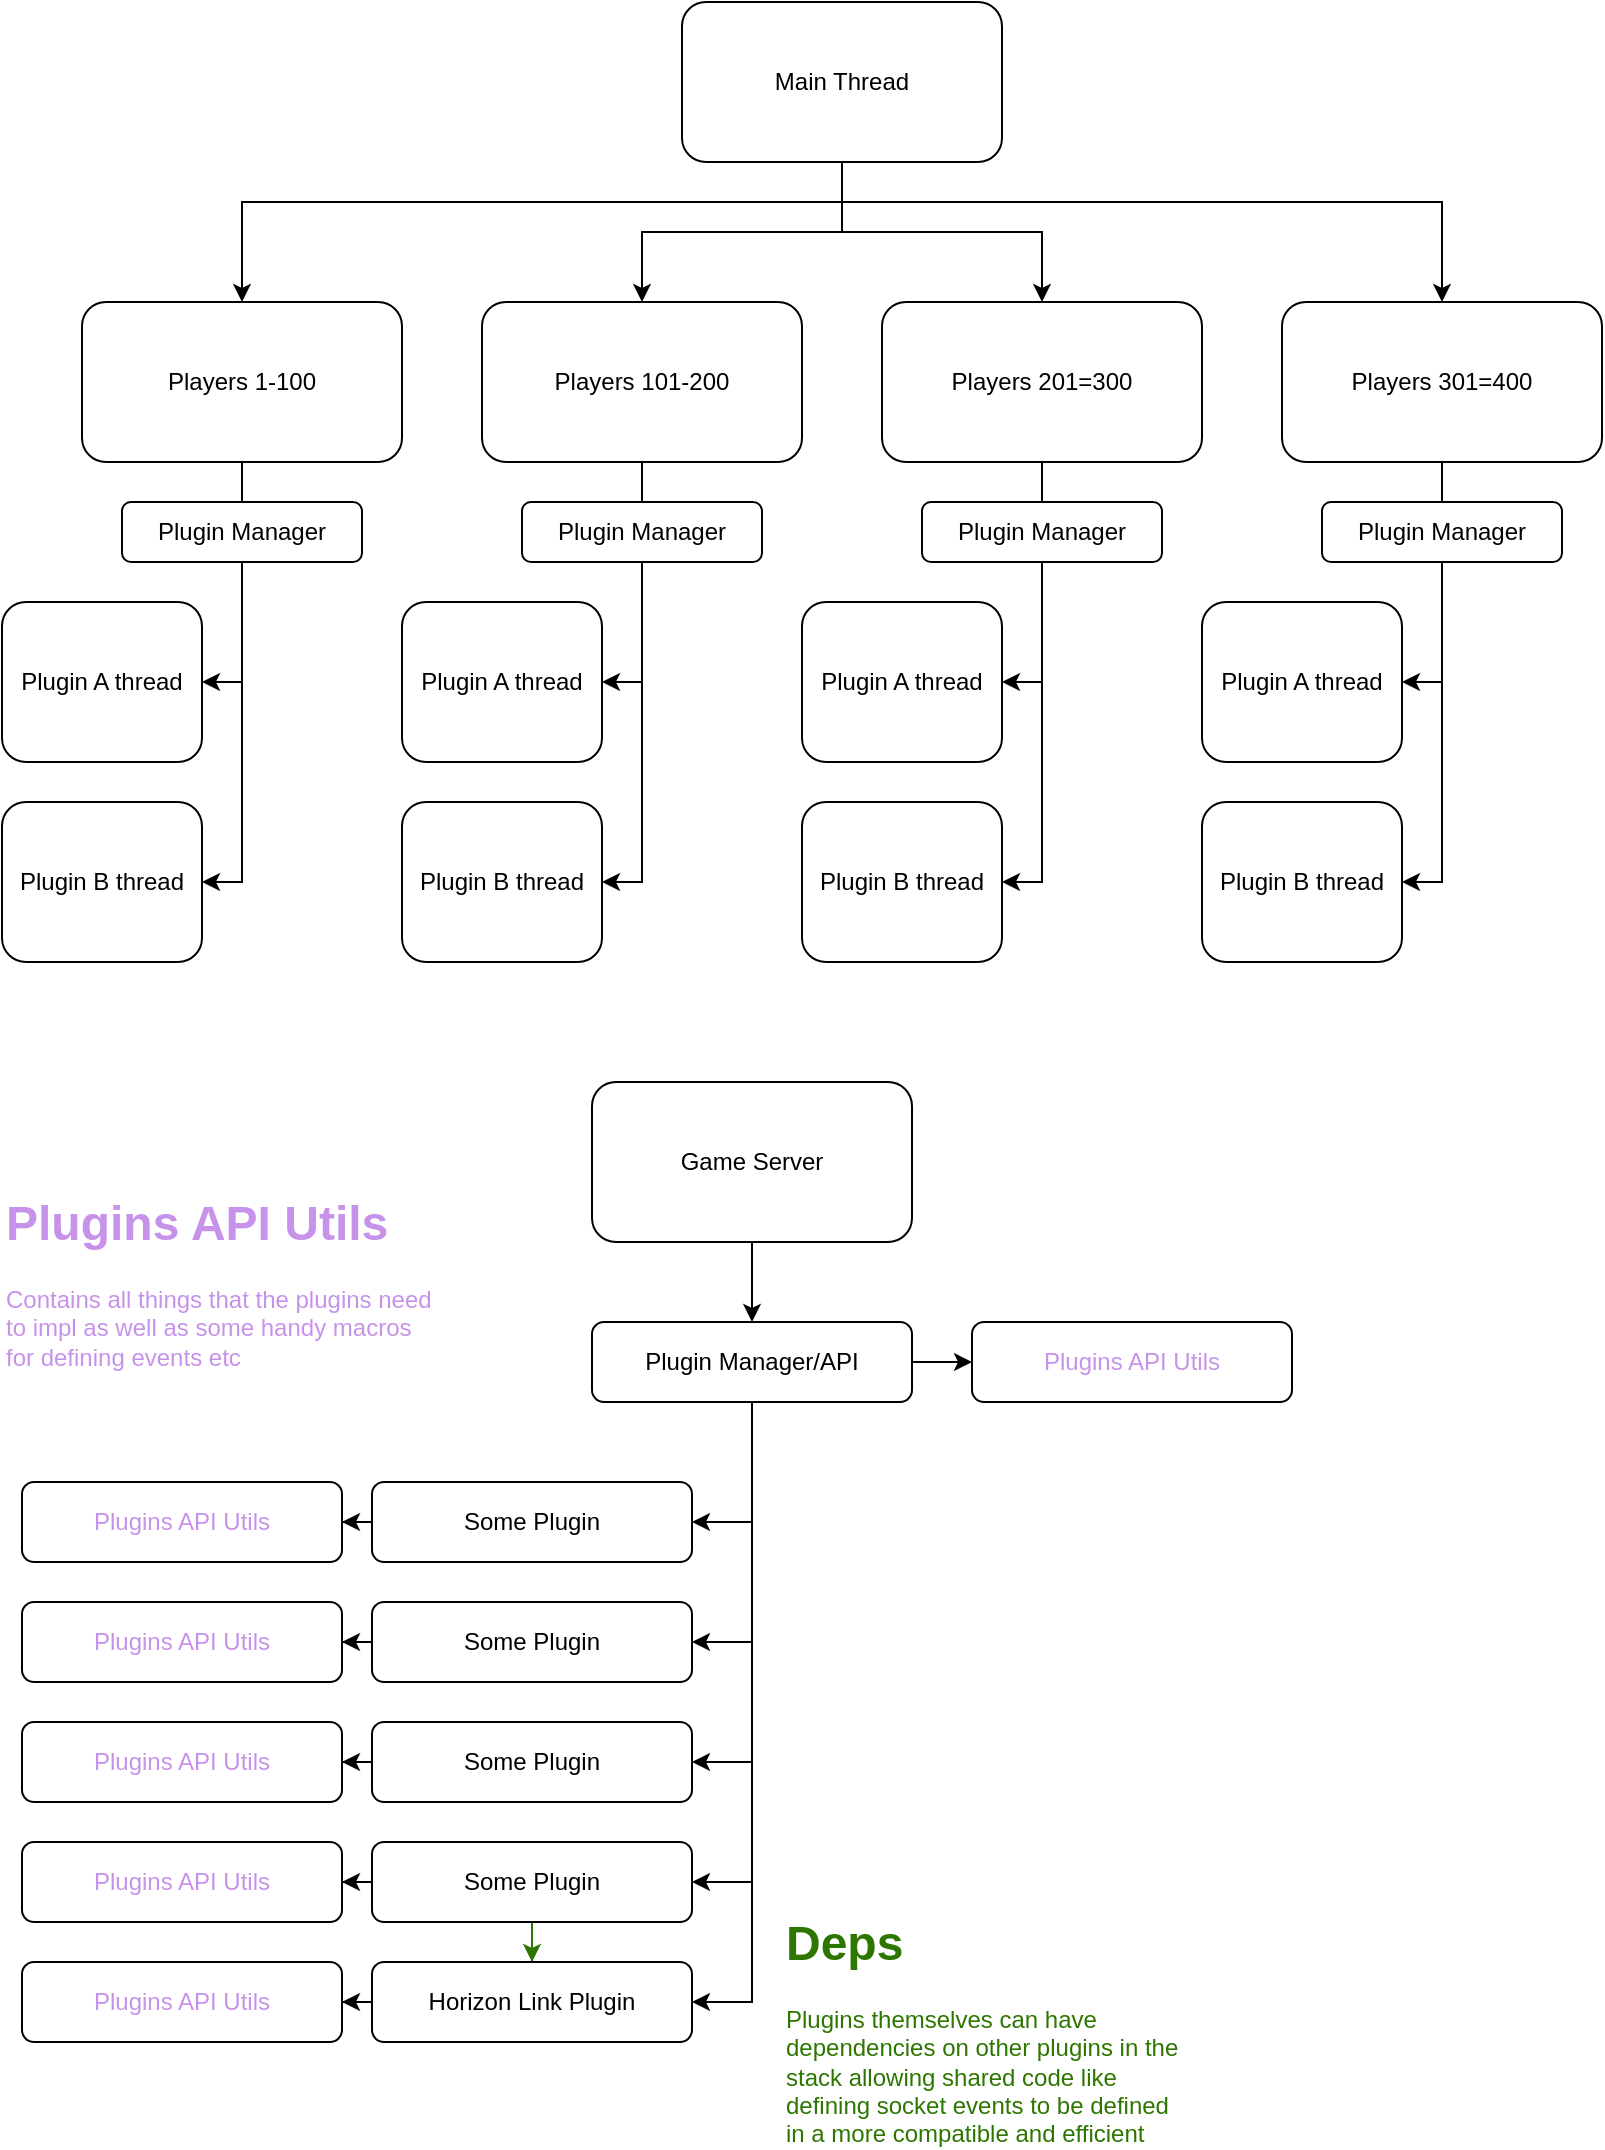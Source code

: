 <mxfile>
    <diagram id="GiDzvoWhJBFCQ1LhIcii" name="Page-2">
        <mxGraphModel dx="1105" dy="895" grid="1" gridSize="10" guides="1" tooltips="1" connect="1" arrows="1" fold="1" page="1" pageScale="1" pageWidth="850" pageHeight="1100" math="0" shadow="0">
            <root>
                <mxCell id="0"/>
                <mxCell id="1" parent="0"/>
                <mxCell id="WzFR7kgAyY6lNNJ_XTT2-12" value="" style="edgeStyle=orthogonalEdgeStyle;rounded=0;orthogonalLoop=1;jettySize=auto;html=1;entryX=1;entryY=0.5;entryDx=0;entryDy=0;" parent="1" source="WzFR7kgAyY6lNNJ_XTT2-1" target="WzFR7kgAyY6lNNJ_XTT2-11" edge="1">
                    <mxGeometry relative="1" as="geometry">
                        <Array as="points">
                            <mxPoint x="145" y="360"/>
                        </Array>
                    </mxGeometry>
                </mxCell>
                <mxCell id="WzFR7kgAyY6lNNJ_XTT2-1" value="Players 1-100" style="rounded=1;whiteSpace=wrap;html=1;" parent="1" vertex="1">
                    <mxGeometry x="65" y="170" width="160" height="80" as="geometry"/>
                </mxCell>
                <mxCell id="WzFR7kgAyY6lNNJ_XTT2-2" value="Players 101-200" style="rounded=1;whiteSpace=wrap;html=1;" parent="1" vertex="1">
                    <mxGeometry x="265" y="170" width="160" height="80" as="geometry"/>
                </mxCell>
                <mxCell id="WzFR7kgAyY6lNNJ_XTT2-3" value="Players 201=300" style="rounded=1;whiteSpace=wrap;html=1;" parent="1" vertex="1">
                    <mxGeometry x="465" y="170" width="160" height="80" as="geometry"/>
                </mxCell>
                <mxCell id="WzFR7kgAyY6lNNJ_XTT2-4" value="Players 301=400" style="rounded=1;whiteSpace=wrap;html=1;" parent="1" vertex="1">
                    <mxGeometry x="665" y="170" width="160" height="80" as="geometry"/>
                </mxCell>
                <mxCell id="WzFR7kgAyY6lNNJ_XTT2-6" style="edgeStyle=orthogonalEdgeStyle;rounded=0;orthogonalLoop=1;jettySize=auto;html=1;" parent="1" source="WzFR7kgAyY6lNNJ_XTT2-5" target="WzFR7kgAyY6lNNJ_XTT2-2" edge="1">
                    <mxGeometry relative="1" as="geometry"/>
                </mxCell>
                <mxCell id="WzFR7kgAyY6lNNJ_XTT2-7" style="edgeStyle=orthogonalEdgeStyle;rounded=0;orthogonalLoop=1;jettySize=auto;html=1;" parent="1" source="WzFR7kgAyY6lNNJ_XTT2-5" target="WzFR7kgAyY6lNNJ_XTT2-3" edge="1">
                    <mxGeometry relative="1" as="geometry"/>
                </mxCell>
                <mxCell id="WzFR7kgAyY6lNNJ_XTT2-8" style="edgeStyle=orthogonalEdgeStyle;rounded=0;orthogonalLoop=1;jettySize=auto;html=1;entryX=0.5;entryY=0;entryDx=0;entryDy=0;" parent="1" source="WzFR7kgAyY6lNNJ_XTT2-5" target="WzFR7kgAyY6lNNJ_XTT2-4" edge="1">
                    <mxGeometry relative="1" as="geometry">
                        <Array as="points">
                            <mxPoint x="445" y="120"/>
                            <mxPoint x="745" y="120"/>
                        </Array>
                    </mxGeometry>
                </mxCell>
                <mxCell id="WzFR7kgAyY6lNNJ_XTT2-9" style="edgeStyle=orthogonalEdgeStyle;rounded=0;orthogonalLoop=1;jettySize=auto;html=1;entryX=0.5;entryY=0;entryDx=0;entryDy=0;" parent="1" source="WzFR7kgAyY6lNNJ_XTT2-5" target="WzFR7kgAyY6lNNJ_XTT2-1" edge="1">
                    <mxGeometry relative="1" as="geometry">
                        <Array as="points">
                            <mxPoint x="445" y="120"/>
                            <mxPoint x="145" y="120"/>
                        </Array>
                    </mxGeometry>
                </mxCell>
                <mxCell id="WzFR7kgAyY6lNNJ_XTT2-5" value="Main Thread" style="rounded=1;whiteSpace=wrap;html=1;" parent="1" vertex="1">
                    <mxGeometry x="365" y="20" width="160" height="80" as="geometry"/>
                </mxCell>
                <mxCell id="WzFR7kgAyY6lNNJ_XTT2-11" value="Plugin A thread" style="rounded=1;whiteSpace=wrap;html=1;" parent="1" vertex="1">
                    <mxGeometry x="25" y="320" width="100" height="80" as="geometry"/>
                </mxCell>
                <mxCell id="WzFR7kgAyY6lNNJ_XTT2-13" value="Plugin B thread" style="rounded=1;whiteSpace=wrap;html=1;" parent="1" vertex="1">
                    <mxGeometry x="25" y="420" width="100" height="80" as="geometry"/>
                </mxCell>
                <mxCell id="WzFR7kgAyY6lNNJ_XTT2-14" value="" style="edgeStyle=orthogonalEdgeStyle;rounded=0;orthogonalLoop=1;jettySize=auto;html=1;entryX=1;entryY=0.5;entryDx=0;entryDy=0;exitX=0.5;exitY=1;exitDx=0;exitDy=0;" parent="1" source="WzFR7kgAyY6lNNJ_XTT2-1" target="WzFR7kgAyY6lNNJ_XTT2-13" edge="1">
                    <mxGeometry relative="1" as="geometry">
                        <mxPoint x="155" y="260" as="sourcePoint"/>
                        <mxPoint x="105" y="370" as="targetPoint"/>
                        <Array as="points">
                            <mxPoint x="145" y="460"/>
                        </Array>
                    </mxGeometry>
                </mxCell>
                <mxCell id="WzFR7kgAyY6lNNJ_XTT2-16" value="" style="edgeStyle=orthogonalEdgeStyle;rounded=0;orthogonalLoop=1;jettySize=auto;html=1;entryX=1;entryY=0.5;entryDx=0;entryDy=0;" parent="1" target="WzFR7kgAyY6lNNJ_XTT2-17" edge="1">
                    <mxGeometry relative="1" as="geometry">
                        <mxPoint x="345" y="250" as="sourcePoint"/>
                        <Array as="points">
                            <mxPoint x="345" y="360"/>
                        </Array>
                    </mxGeometry>
                </mxCell>
                <mxCell id="WzFR7kgAyY6lNNJ_XTT2-17" value="Plugin A thread" style="rounded=1;whiteSpace=wrap;html=1;" parent="1" vertex="1">
                    <mxGeometry x="225" y="320" width="100" height="80" as="geometry"/>
                </mxCell>
                <mxCell id="WzFR7kgAyY6lNNJ_XTT2-18" value="Plugin B thread" style="rounded=1;whiteSpace=wrap;html=1;" parent="1" vertex="1">
                    <mxGeometry x="225" y="420" width="100" height="80" as="geometry"/>
                </mxCell>
                <mxCell id="WzFR7kgAyY6lNNJ_XTT2-19" value="" style="edgeStyle=orthogonalEdgeStyle;rounded=0;orthogonalLoop=1;jettySize=auto;html=1;entryX=1;entryY=0.5;entryDx=0;entryDy=0;exitX=0.5;exitY=1;exitDx=0;exitDy=0;" parent="1" target="WzFR7kgAyY6lNNJ_XTT2-18" edge="1">
                    <mxGeometry relative="1" as="geometry">
                        <mxPoint x="345" y="250" as="sourcePoint"/>
                        <mxPoint x="305" y="370" as="targetPoint"/>
                        <Array as="points">
                            <mxPoint x="345" y="460"/>
                        </Array>
                    </mxGeometry>
                </mxCell>
                <mxCell id="WzFR7kgAyY6lNNJ_XTT2-20" value="" style="edgeStyle=orthogonalEdgeStyle;rounded=0;orthogonalLoop=1;jettySize=auto;html=1;entryX=1;entryY=0.5;entryDx=0;entryDy=0;" parent="1" target="WzFR7kgAyY6lNNJ_XTT2-21" edge="1">
                    <mxGeometry relative="1" as="geometry">
                        <mxPoint x="545" y="250" as="sourcePoint"/>
                        <Array as="points">
                            <mxPoint x="545" y="360"/>
                        </Array>
                    </mxGeometry>
                </mxCell>
                <mxCell id="WzFR7kgAyY6lNNJ_XTT2-21" value="Plugin A thread" style="rounded=1;whiteSpace=wrap;html=1;" parent="1" vertex="1">
                    <mxGeometry x="425" y="320" width="100" height="80" as="geometry"/>
                </mxCell>
                <mxCell id="WzFR7kgAyY6lNNJ_XTT2-22" value="Plugin B thread" style="rounded=1;whiteSpace=wrap;html=1;" parent="1" vertex="1">
                    <mxGeometry x="425" y="420" width="100" height="80" as="geometry"/>
                </mxCell>
                <mxCell id="WzFR7kgAyY6lNNJ_XTT2-23" value="" style="edgeStyle=orthogonalEdgeStyle;rounded=0;orthogonalLoop=1;jettySize=auto;html=1;entryX=1;entryY=0.5;entryDx=0;entryDy=0;exitX=0.5;exitY=1;exitDx=0;exitDy=0;" parent="1" target="WzFR7kgAyY6lNNJ_XTT2-22" edge="1">
                    <mxGeometry relative="1" as="geometry">
                        <mxPoint x="545" y="250" as="sourcePoint"/>
                        <mxPoint x="505" y="370" as="targetPoint"/>
                        <Array as="points">
                            <mxPoint x="545" y="460"/>
                        </Array>
                    </mxGeometry>
                </mxCell>
                <mxCell id="WzFR7kgAyY6lNNJ_XTT2-24" value="" style="edgeStyle=orthogonalEdgeStyle;rounded=0;orthogonalLoop=1;jettySize=auto;html=1;entryX=1;entryY=0.5;entryDx=0;entryDy=0;" parent="1" target="WzFR7kgAyY6lNNJ_XTT2-25" edge="1">
                    <mxGeometry relative="1" as="geometry">
                        <mxPoint x="745" y="250" as="sourcePoint"/>
                        <Array as="points">
                            <mxPoint x="745" y="360"/>
                        </Array>
                    </mxGeometry>
                </mxCell>
                <mxCell id="WzFR7kgAyY6lNNJ_XTT2-25" value="Plugin A thread" style="rounded=1;whiteSpace=wrap;html=1;" parent="1" vertex="1">
                    <mxGeometry x="625" y="320" width="100" height="80" as="geometry"/>
                </mxCell>
                <mxCell id="WzFR7kgAyY6lNNJ_XTT2-26" value="Plugin B thread" style="rounded=1;whiteSpace=wrap;html=1;" parent="1" vertex="1">
                    <mxGeometry x="625" y="420" width="100" height="80" as="geometry"/>
                </mxCell>
                <mxCell id="WzFR7kgAyY6lNNJ_XTT2-27" value="" style="edgeStyle=orthogonalEdgeStyle;rounded=0;orthogonalLoop=1;jettySize=auto;html=1;entryX=1;entryY=0.5;entryDx=0;entryDy=0;exitX=0.5;exitY=1;exitDx=0;exitDy=0;" parent="1" target="WzFR7kgAyY6lNNJ_XTT2-26" edge="1">
                    <mxGeometry relative="1" as="geometry">
                        <mxPoint x="745" y="250" as="sourcePoint"/>
                        <mxPoint x="705" y="370" as="targetPoint"/>
                        <Array as="points">
                            <mxPoint x="745" y="460"/>
                        </Array>
                    </mxGeometry>
                </mxCell>
                <mxCell id="WzFR7kgAyY6lNNJ_XTT2-29" value="Plugin Manager" style="rounded=1;whiteSpace=wrap;html=1;" parent="1" vertex="1">
                    <mxGeometry x="85" y="270" width="120" height="30" as="geometry"/>
                </mxCell>
                <mxCell id="WzFR7kgAyY6lNNJ_XTT2-30" value="Plugin Manager" style="rounded=1;whiteSpace=wrap;html=1;" parent="1" vertex="1">
                    <mxGeometry x="285" y="270" width="120" height="30" as="geometry"/>
                </mxCell>
                <mxCell id="WzFR7kgAyY6lNNJ_XTT2-31" value="Plugin Manager" style="rounded=1;whiteSpace=wrap;html=1;" parent="1" vertex="1">
                    <mxGeometry x="485" y="270" width="120" height="30" as="geometry"/>
                </mxCell>
                <mxCell id="WzFR7kgAyY6lNNJ_XTT2-32" value="Plugin Manager" style="rounded=1;whiteSpace=wrap;html=1;" parent="1" vertex="1">
                    <mxGeometry x="685" y="270" width="120" height="30" as="geometry"/>
                </mxCell>
                <mxCell id="NWRTODuixIaobKQn-kBS-4" value="" style="edgeStyle=orthogonalEdgeStyle;rounded=0;orthogonalLoop=1;jettySize=auto;html=1;" parent="1" source="NWRTODuixIaobKQn-kBS-1" target="NWRTODuixIaobKQn-kBS-3" edge="1">
                    <mxGeometry relative="1" as="geometry"/>
                </mxCell>
                <mxCell id="NWRTODuixIaobKQn-kBS-1" value="Game Server" style="rounded=1;whiteSpace=wrap;html=1;" parent="1" vertex="1">
                    <mxGeometry x="320" y="560" width="160" height="80" as="geometry"/>
                </mxCell>
                <mxCell id="NWRTODuixIaobKQn-kBS-6" value="" style="edgeStyle=orthogonalEdgeStyle;rounded=0;orthogonalLoop=1;jettySize=auto;html=1;" parent="1" source="NWRTODuixIaobKQn-kBS-3" target="NWRTODuixIaobKQn-kBS-5" edge="1">
                    <mxGeometry relative="1" as="geometry">
                        <Array as="points">
                            <mxPoint x="400" y="780"/>
                        </Array>
                    </mxGeometry>
                </mxCell>
                <mxCell id="NWRTODuixIaobKQn-kBS-12" style="edgeStyle=orthogonalEdgeStyle;rounded=0;orthogonalLoop=1;jettySize=auto;html=1;entryX=1;entryY=0.5;entryDx=0;entryDy=0;" parent="1" source="NWRTODuixIaobKQn-kBS-3" target="NWRTODuixIaobKQn-kBS-10" edge="1">
                    <mxGeometry relative="1" as="geometry"/>
                </mxCell>
                <mxCell id="NWRTODuixIaobKQn-kBS-19" style="edgeStyle=orthogonalEdgeStyle;rounded=0;orthogonalLoop=1;jettySize=auto;html=1;entryX=1;entryY=0.5;entryDx=0;entryDy=0;" parent="1" source="NWRTODuixIaobKQn-kBS-3" target="NWRTODuixIaobKQn-kBS-14" edge="1">
                    <mxGeometry relative="1" as="geometry"/>
                </mxCell>
                <mxCell id="NWRTODuixIaobKQn-kBS-20" style="edgeStyle=orthogonalEdgeStyle;rounded=0;orthogonalLoop=1;jettySize=auto;html=1;" parent="1" source="NWRTODuixIaobKQn-kBS-3" target="NWRTODuixIaobKQn-kBS-17" edge="1">
                    <mxGeometry relative="1" as="geometry">
                        <Array as="points">
                            <mxPoint x="400" y="960"/>
                        </Array>
                    </mxGeometry>
                </mxCell>
                <mxCell id="NWRTODuixIaobKQn-kBS-29" style="edgeStyle=orthogonalEdgeStyle;rounded=0;orthogonalLoop=1;jettySize=auto;html=1;entryX=1;entryY=0.5;entryDx=0;entryDy=0;" parent="1" source="NWRTODuixIaobKQn-kBS-3" target="NWRTODuixIaobKQn-kBS-24" edge="1">
                    <mxGeometry relative="1" as="geometry"/>
                </mxCell>
                <mxCell id="NWRTODuixIaobKQn-kBS-32" style="edgeStyle=orthogonalEdgeStyle;rounded=0;orthogonalLoop=1;jettySize=auto;html=1;" parent="1" source="NWRTODuixIaobKQn-kBS-3" target="NWRTODuixIaobKQn-kBS-31" edge="1">
                    <mxGeometry relative="1" as="geometry"/>
                </mxCell>
                <mxCell id="NWRTODuixIaobKQn-kBS-3" value="Plugin Manager/API" style="rounded=1;whiteSpace=wrap;html=1;" parent="1" vertex="1">
                    <mxGeometry x="320" y="680" width="160" height="40" as="geometry"/>
                </mxCell>
                <mxCell id="NWRTODuixIaobKQn-kBS-8" value="" style="edgeStyle=orthogonalEdgeStyle;rounded=0;orthogonalLoop=1;jettySize=auto;html=1;" parent="1" source="NWRTODuixIaobKQn-kBS-5" target="NWRTODuixIaobKQn-kBS-7" edge="1">
                    <mxGeometry relative="1" as="geometry"/>
                </mxCell>
                <mxCell id="NWRTODuixIaobKQn-kBS-5" value="Some Plugin" style="rounded=1;whiteSpace=wrap;html=1;" parent="1" vertex="1">
                    <mxGeometry x="210" y="760" width="160" height="40" as="geometry"/>
                </mxCell>
                <mxCell id="NWRTODuixIaobKQn-kBS-7" value="Plugins API Utils" style="rounded=1;whiteSpace=wrap;html=1;fontColor=#C792EA;" parent="1" vertex="1">
                    <mxGeometry x="35" y="760" width="160" height="40" as="geometry"/>
                </mxCell>
                <mxCell id="NWRTODuixIaobKQn-kBS-9" value="" style="edgeStyle=orthogonalEdgeStyle;rounded=0;orthogonalLoop=1;jettySize=auto;html=1;" parent="1" source="NWRTODuixIaobKQn-kBS-10" target="NWRTODuixIaobKQn-kBS-11" edge="1">
                    <mxGeometry relative="1" as="geometry"/>
                </mxCell>
                <mxCell id="NWRTODuixIaobKQn-kBS-10" value="Some Plugin" style="rounded=1;whiteSpace=wrap;html=1;" parent="1" vertex="1">
                    <mxGeometry x="210" y="820" width="160" height="40" as="geometry"/>
                </mxCell>
                <mxCell id="NWRTODuixIaobKQn-kBS-11" value="Plugins API Utils" style="rounded=1;whiteSpace=wrap;html=1;fontColor=#C792EA;" parent="1" vertex="1">
                    <mxGeometry x="35" y="820" width="160" height="40" as="geometry"/>
                </mxCell>
                <mxCell id="NWRTODuixIaobKQn-kBS-13" value="" style="edgeStyle=orthogonalEdgeStyle;rounded=0;orthogonalLoop=1;jettySize=auto;html=1;" parent="1" source="NWRTODuixIaobKQn-kBS-14" target="NWRTODuixIaobKQn-kBS-15" edge="1">
                    <mxGeometry relative="1" as="geometry"/>
                </mxCell>
                <mxCell id="NWRTODuixIaobKQn-kBS-14" value="Some Plugin" style="rounded=1;whiteSpace=wrap;html=1;" parent="1" vertex="1">
                    <mxGeometry x="210" y="880" width="160" height="40" as="geometry"/>
                </mxCell>
                <mxCell id="NWRTODuixIaobKQn-kBS-15" value="Plugins API Utils" style="rounded=1;whiteSpace=wrap;html=1;fontColor=#C792EA;" parent="1" vertex="1">
                    <mxGeometry x="35" y="880" width="160" height="40" as="geometry"/>
                </mxCell>
                <mxCell id="NWRTODuixIaobKQn-kBS-16" value="" style="edgeStyle=orthogonalEdgeStyle;rounded=0;orthogonalLoop=1;jettySize=auto;html=1;" parent="1" source="NWRTODuixIaobKQn-kBS-17" target="NWRTODuixIaobKQn-kBS-18" edge="1">
                    <mxGeometry relative="1" as="geometry"/>
                </mxCell>
                <mxCell id="NWRTODuixIaobKQn-kBS-30" style="edgeStyle=orthogonalEdgeStyle;rounded=0;orthogonalLoop=1;jettySize=auto;html=1;entryX=0.5;entryY=0;entryDx=0;entryDy=0;fillColor=#60a917;strokeColor=#2D7600;" parent="1" source="NWRTODuixIaobKQn-kBS-17" target="NWRTODuixIaobKQn-kBS-24" edge="1">
                    <mxGeometry relative="1" as="geometry"/>
                </mxCell>
                <mxCell id="NWRTODuixIaobKQn-kBS-17" value="Some Plugin" style="rounded=1;whiteSpace=wrap;html=1;" parent="1" vertex="1">
                    <mxGeometry x="210" y="940" width="160" height="40" as="geometry"/>
                </mxCell>
                <mxCell id="NWRTODuixIaobKQn-kBS-18" value="Plugins API Utils" style="rounded=1;whiteSpace=wrap;html=1;fontColor=#C792EA;" parent="1" vertex="1">
                    <mxGeometry x="35" y="940" width="160" height="40" as="geometry"/>
                </mxCell>
                <mxCell id="NWRTODuixIaobKQn-kBS-22" value="&lt;h1 style=&quot;margin-top: 0px;&quot;&gt;Plugins API Utils&lt;/h1&gt;&lt;p&gt;Contains all things that the plugins need to impl as well as some handy macros for defining events etc&lt;/p&gt;" style="text;html=1;whiteSpace=wrap;overflow=hidden;rounded=0;fontColor=#C792EA;" parent="1" vertex="1">
                    <mxGeometry x="25" y="610" width="220" height="120" as="geometry"/>
                </mxCell>
                <mxCell id="NWRTODuixIaobKQn-kBS-23" value="" style="edgeStyle=orthogonalEdgeStyle;rounded=0;orthogonalLoop=1;jettySize=auto;html=1;" parent="1" source="NWRTODuixIaobKQn-kBS-24" target="NWRTODuixIaobKQn-kBS-25" edge="1">
                    <mxGeometry relative="1" as="geometry"/>
                </mxCell>
                <mxCell id="NWRTODuixIaobKQn-kBS-24" value="Horizon Link Plugin" style="rounded=1;whiteSpace=wrap;html=1;" parent="1" vertex="1">
                    <mxGeometry x="210" y="1000" width="160" height="40" as="geometry"/>
                </mxCell>
                <mxCell id="NWRTODuixIaobKQn-kBS-25" value="Plugins API Utils" style="rounded=1;whiteSpace=wrap;html=1;fontColor=#C792EA;" parent="1" vertex="1">
                    <mxGeometry x="35" y="1000" width="160" height="40" as="geometry"/>
                </mxCell>
                <mxCell id="NWRTODuixIaobKQn-kBS-27" value="&lt;h1 style=&quot;margin-top: 0px;&quot;&gt;Deps&lt;/h1&gt;&lt;p&gt;Plugins themselves can have dependencies on other plugins in the stack allowing shared code like defining socket events to be defined in a more compatible and efficient way&lt;/p&gt;" style="text;html=1;whiteSpace=wrap;overflow=hidden;rounded=0;fontColor=#2d7600;" parent="1" vertex="1">
                    <mxGeometry x="415" y="970" width="205" height="120" as="geometry"/>
                </mxCell>
                <mxCell id="NWRTODuixIaobKQn-kBS-31" value="Plugins API Utils" style="rounded=1;whiteSpace=wrap;html=1;fontColor=#C792EA;" parent="1" vertex="1">
                    <mxGeometry x="510" y="680" width="160" height="40" as="geometry"/>
                </mxCell>
            </root>
        </mxGraphModel>
    </diagram>
</mxfile>